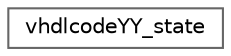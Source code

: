 digraph "Graphical Class Hierarchy"
{
 // INTERACTIVE_SVG=YES
 // LATEX_PDF_SIZE
  bgcolor="transparent";
  edge [fontname=Helvetica,fontsize=10,labelfontname=Helvetica,labelfontsize=10];
  node [fontname=Helvetica,fontsize=10,shape=box,height=0.2,width=0.4];
  rankdir="LR";
  Node0 [label="vhdlcodeYY_state",height=0.2,width=0.4,color="grey40", fillcolor="white", style="filled",URL="$db/d50/structvhdlcode_y_y__state.html",tooltip=" "];
}
